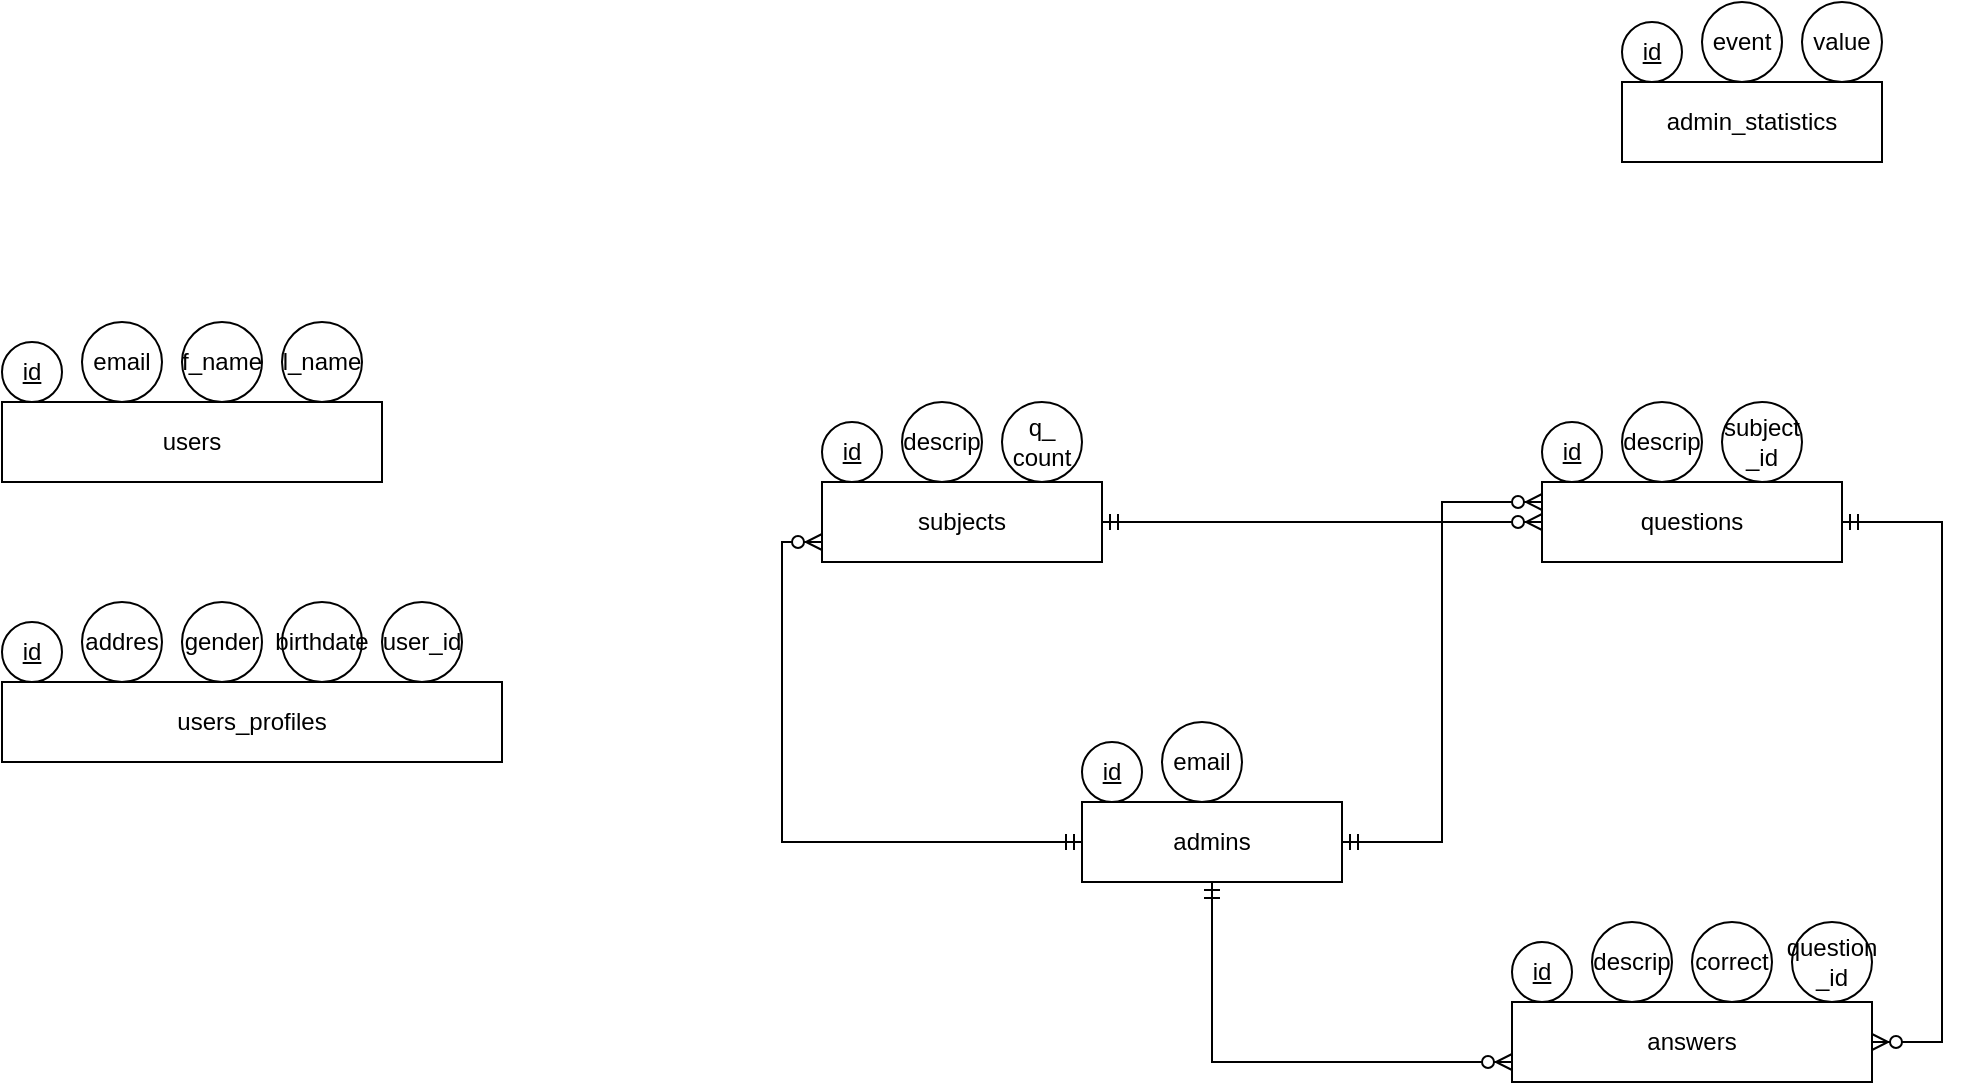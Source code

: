 <mxfile version="14.4.3" type="device"><diagram id="Bhj6jq0iJ-9fpWxE2Dos" name="Página-1"><mxGraphModel dx="2545" dy="685" grid="1" gridSize="10" guides="1" tooltips="1" connect="1" arrows="1" fold="1" page="1" pageScale="1" pageWidth="827" pageHeight="1169" math="0" shadow="0"><root><mxCell id="0"/><mxCell id="1" parent="0"/><mxCell id="HM0l-eFM6yBc1FiWijq7-48" style="edgeStyle=orthogonalEdgeStyle;rounded=0;sketch=0;orthogonalLoop=1;jettySize=auto;html=1;entryX=0;entryY=0.75;entryDx=0;entryDy=0;startArrow=ERmandOne;startFill=0;endArrow=ERzeroToMany;endFill=1;" edge="1" parent="1" source="J12EPLl03QvQxPZK1xMu-1" target="HM0l-eFM6yBc1FiWijq7-24"><mxGeometry relative="1" as="geometry"><Array as="points"><mxPoint x="50" y="660"/><mxPoint x="50" y="510"/></Array></mxGeometry></mxCell><mxCell id="HM0l-eFM6yBc1FiWijq7-49" style="edgeStyle=orthogonalEdgeStyle;rounded=0;sketch=0;orthogonalLoop=1;jettySize=auto;html=1;entryX=0;entryY=0.25;entryDx=0;entryDy=0;startArrow=ERmandOne;startFill=0;endArrow=ERzeroToMany;endFill=1;" edge="1" parent="1" source="J12EPLl03QvQxPZK1xMu-1" target="HM0l-eFM6yBc1FiWijq7-30"><mxGeometry relative="1" as="geometry"/></mxCell><mxCell id="HM0l-eFM6yBc1FiWijq7-50" style="edgeStyle=orthogonalEdgeStyle;rounded=0;sketch=0;orthogonalLoop=1;jettySize=auto;html=1;entryX=0;entryY=0.75;entryDx=0;entryDy=0;startArrow=ERmandOne;startFill=0;endArrow=ERzeroToMany;endFill=1;" edge="1" parent="1" source="J12EPLl03QvQxPZK1xMu-1" target="HM0l-eFM6yBc1FiWijq7-36"><mxGeometry relative="1" as="geometry"><Array as="points"><mxPoint x="265" y="770"/></Array></mxGeometry></mxCell><mxCell id="J12EPLl03QvQxPZK1xMu-1" value="admins" style="whiteSpace=wrap;html=1;align=center;" parent="1" vertex="1"><mxGeometry x="200" y="640" width="130" height="40" as="geometry"/></mxCell><mxCell id="HM0l-eFM6yBc1FiWijq7-1" value="id" style="ellipse;whiteSpace=wrap;html=1;align=center;fontStyle=4;" vertex="1" parent="1"><mxGeometry x="200" y="610" width="30" height="30" as="geometry"/></mxCell><mxCell id="HM0l-eFM6yBc1FiWijq7-4" value="users" style="whiteSpace=wrap;html=1;align=center;" vertex="1" parent="1"><mxGeometry x="-340" y="440" width="190" height="40" as="geometry"/></mxCell><mxCell id="HM0l-eFM6yBc1FiWijq7-5" value="id" style="ellipse;whiteSpace=wrap;html=1;align=center;fontStyle=4;" vertex="1" parent="1"><mxGeometry x="-340" y="410" width="30" height="30" as="geometry"/></mxCell><mxCell id="HM0l-eFM6yBc1FiWijq7-6" value="email" style="ellipse;whiteSpace=wrap;html=1;align=center;" vertex="1" parent="1"><mxGeometry x="-300" y="400" width="40" height="40" as="geometry"/></mxCell><mxCell id="HM0l-eFM6yBc1FiWijq7-7" value="f_name" style="ellipse;whiteSpace=wrap;html=1;align=center;" vertex="1" parent="1"><mxGeometry x="-250" y="400" width="40" height="40" as="geometry"/></mxCell><mxCell id="HM0l-eFM6yBc1FiWijq7-8" value="l_name" style="ellipse;whiteSpace=wrap;html=1;align=center;" vertex="1" parent="1"><mxGeometry x="-200" y="400" width="40" height="40" as="geometry"/></mxCell><mxCell id="HM0l-eFM6yBc1FiWijq7-13" value="users_profiles" style="whiteSpace=wrap;html=1;align=center;" vertex="1" parent="1"><mxGeometry x="-340" y="580" width="250" height="40" as="geometry"/></mxCell><mxCell id="HM0l-eFM6yBc1FiWijq7-14" value="id" style="ellipse;whiteSpace=wrap;html=1;align=center;fontStyle=4;" vertex="1" parent="1"><mxGeometry x="-340" y="550" width="30" height="30" as="geometry"/></mxCell><mxCell id="HM0l-eFM6yBc1FiWijq7-15" value="addres" style="ellipse;whiteSpace=wrap;html=1;align=center;" vertex="1" parent="1"><mxGeometry x="-300" y="540" width="40" height="40" as="geometry"/></mxCell><mxCell id="HM0l-eFM6yBc1FiWijq7-16" value="gender" style="ellipse;whiteSpace=wrap;html=1;align=center;" vertex="1" parent="1"><mxGeometry x="-250" y="540" width="40" height="40" as="geometry"/></mxCell><mxCell id="HM0l-eFM6yBc1FiWijq7-17" value="birthdate" style="ellipse;whiteSpace=wrap;html=1;align=center;" vertex="1" parent="1"><mxGeometry x="-200" y="540" width="40" height="40" as="geometry"/></mxCell><mxCell id="HM0l-eFM6yBc1FiWijq7-18" value="user_id" style="ellipse;whiteSpace=wrap;html=1;align=center;" vertex="1" parent="1"><mxGeometry x="-150" y="540" width="40" height="40" as="geometry"/></mxCell><mxCell id="HM0l-eFM6yBc1FiWijq7-19" value="email" style="ellipse;whiteSpace=wrap;html=1;align=center;" vertex="1" parent="1"><mxGeometry x="240" y="600" width="40" height="40" as="geometry"/></mxCell><mxCell id="HM0l-eFM6yBc1FiWijq7-20" value="admin_statistics" style="whiteSpace=wrap;html=1;align=center;" vertex="1" parent="1"><mxGeometry x="470" y="280" width="130" height="40" as="geometry"/></mxCell><mxCell id="HM0l-eFM6yBc1FiWijq7-21" value="id" style="ellipse;whiteSpace=wrap;html=1;align=center;fontStyle=4;" vertex="1" parent="1"><mxGeometry x="470" y="250" width="30" height="30" as="geometry"/></mxCell><mxCell id="HM0l-eFM6yBc1FiWijq7-22" value="event" style="ellipse;whiteSpace=wrap;html=1;align=center;" vertex="1" parent="1"><mxGeometry x="510" y="240" width="40" height="40" as="geometry"/></mxCell><mxCell id="HM0l-eFM6yBc1FiWijq7-23" value="value" style="ellipse;whiteSpace=wrap;html=1;align=center;" vertex="1" parent="1"><mxGeometry x="560" y="240" width="40" height="40" as="geometry"/></mxCell><mxCell id="HM0l-eFM6yBc1FiWijq7-43" style="edgeStyle=orthogonalEdgeStyle;rounded=0;orthogonalLoop=1;jettySize=auto;html=1;endArrow=ERzeroToMany;endFill=1;sketch=0;startArrow=ERmandOne;startFill=0;" edge="1" parent="1" source="HM0l-eFM6yBc1FiWijq7-24" target="HM0l-eFM6yBc1FiWijq7-30"><mxGeometry relative="1" as="geometry"/></mxCell><mxCell id="HM0l-eFM6yBc1FiWijq7-24" value="subjects" style="whiteSpace=wrap;html=1;align=center;" vertex="1" parent="1"><mxGeometry x="70" y="480" width="140" height="40" as="geometry"/></mxCell><mxCell id="HM0l-eFM6yBc1FiWijq7-25" value="id" style="ellipse;whiteSpace=wrap;html=1;align=center;fontStyle=4;" vertex="1" parent="1"><mxGeometry x="70" y="450" width="30" height="30" as="geometry"/></mxCell><mxCell id="HM0l-eFM6yBc1FiWijq7-26" value="descrip" style="ellipse;whiteSpace=wrap;html=1;align=center;" vertex="1" parent="1"><mxGeometry x="110" y="440" width="40" height="40" as="geometry"/></mxCell><mxCell id="HM0l-eFM6yBc1FiWijq7-27" value="q_&lt;br&gt;count" style="ellipse;whiteSpace=wrap;html=1;align=center;" vertex="1" parent="1"><mxGeometry x="160" y="440" width="40" height="40" as="geometry"/></mxCell><mxCell id="HM0l-eFM6yBc1FiWijq7-45" style="edgeStyle=orthogonalEdgeStyle;rounded=0;sketch=0;orthogonalLoop=1;jettySize=auto;html=1;startArrow=ERmandOne;startFill=0;endArrow=ERzeroToMany;endFill=1;entryX=1;entryY=0.5;entryDx=0;entryDy=0;" edge="1" parent="1" source="HM0l-eFM6yBc1FiWijq7-30" target="HM0l-eFM6yBc1FiWijq7-36"><mxGeometry relative="1" as="geometry"><mxPoint x="640" y="770" as="targetPoint"/><Array as="points"><mxPoint x="630" y="500"/><mxPoint x="630" y="760"/></Array></mxGeometry></mxCell><mxCell id="HM0l-eFM6yBc1FiWijq7-30" value="questions" style="whiteSpace=wrap;html=1;align=center;" vertex="1" parent="1"><mxGeometry x="430" y="480" width="150" height="40" as="geometry"/></mxCell><mxCell id="HM0l-eFM6yBc1FiWijq7-31" value="id" style="ellipse;whiteSpace=wrap;html=1;align=center;fontStyle=4;" vertex="1" parent="1"><mxGeometry x="430" y="450" width="30" height="30" as="geometry"/></mxCell><mxCell id="HM0l-eFM6yBc1FiWijq7-32" value="descrip" style="ellipse;whiteSpace=wrap;html=1;align=center;" vertex="1" parent="1"><mxGeometry x="470" y="440" width="40" height="40" as="geometry"/></mxCell><mxCell id="HM0l-eFM6yBc1FiWijq7-33" value="subject&lt;br&gt;_id" style="ellipse;whiteSpace=wrap;html=1;align=center;" vertex="1" parent="1"><mxGeometry x="520" y="440" width="40" height="40" as="geometry"/></mxCell><mxCell id="HM0l-eFM6yBc1FiWijq7-36" value="answers" style="whiteSpace=wrap;html=1;align=center;" vertex="1" parent="1"><mxGeometry x="415" y="740" width="180" height="40" as="geometry"/></mxCell><mxCell id="HM0l-eFM6yBc1FiWijq7-37" value="id" style="ellipse;whiteSpace=wrap;html=1;align=center;fontStyle=4;" vertex="1" parent="1"><mxGeometry x="415" y="710" width="30" height="30" as="geometry"/></mxCell><mxCell id="HM0l-eFM6yBc1FiWijq7-38" value="descrip" style="ellipse;whiteSpace=wrap;html=1;align=center;" vertex="1" parent="1"><mxGeometry x="455" y="700" width="40" height="40" as="geometry"/></mxCell><mxCell id="HM0l-eFM6yBc1FiWijq7-39" value="correct" style="ellipse;whiteSpace=wrap;html=1;align=center;" vertex="1" parent="1"><mxGeometry x="505" y="700" width="40" height="40" as="geometry"/></mxCell><mxCell id="HM0l-eFM6yBc1FiWijq7-40" value="question&lt;br&gt;_id" style="ellipse;whiteSpace=wrap;html=1;align=center;" vertex="1" parent="1"><mxGeometry x="555" y="700" width="40" height="40" as="geometry"/></mxCell></root></mxGraphModel></diagram></mxfile>